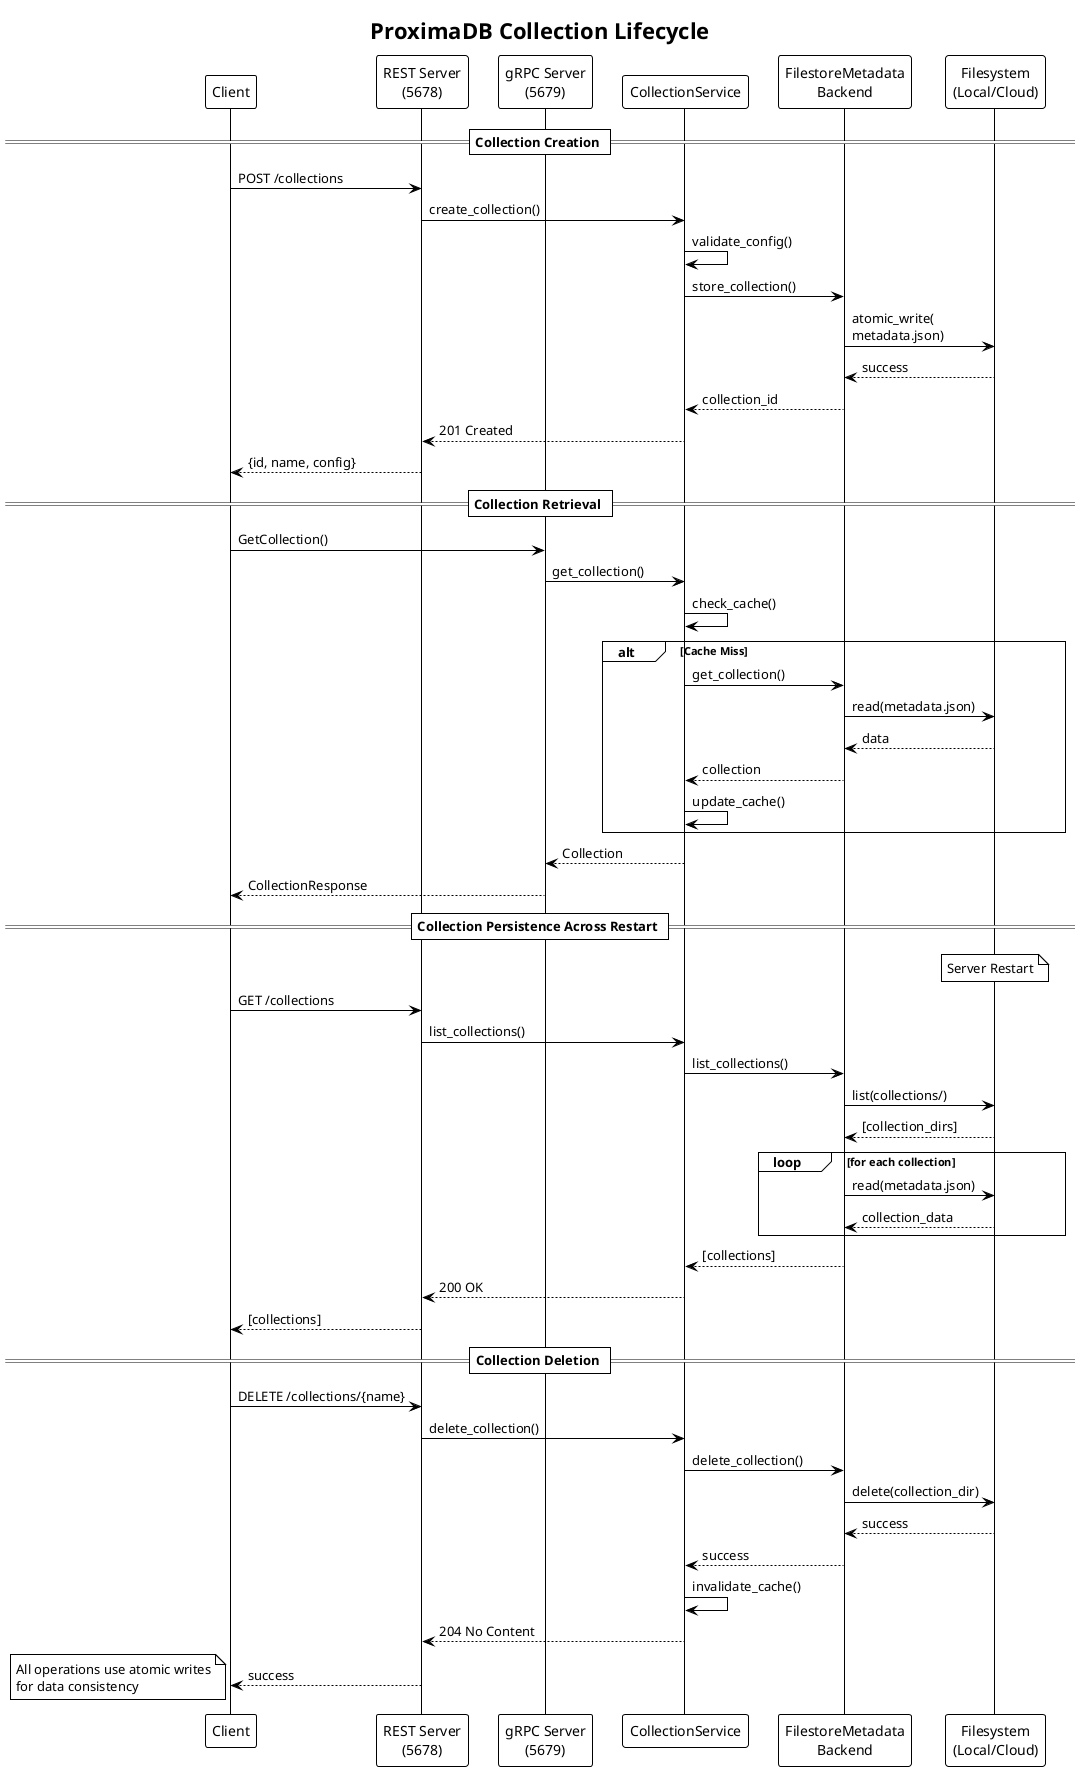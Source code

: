 @startuml Collection Lifecycle
!theme plain
title ProximaDB Collection Lifecycle

participant "Client" as Client
participant "REST Server\n(5678)" as REST
participant "gRPC Server\n(5679)" as gRPC
participant "CollectionService" as CS
participant "FilestoreMetadata\nBackend" as FMB
participant "Filesystem\n(Local/Cloud)" as FS

== Collection Creation ==
Client -> REST : POST /collections
REST -> CS : create_collection()
CS -> CS : validate_config()
CS -> FMB : store_collection()
FMB -> FS : atomic_write(\nmetadata.json)
FS --> FMB : success
FMB --> CS : collection_id
CS --> REST : 201 Created
REST --> Client : {id, name, config}

== Collection Retrieval ==
Client -> gRPC : GetCollection()
gRPC -> CS : get_collection()
CS -> CS : check_cache()
alt Cache Miss
  CS -> FMB : get_collection()
  FMB -> FS : read(metadata.json)
  FS --> FMB : data
  FMB --> CS : collection
  CS -> CS : update_cache()
end
CS --> gRPC : Collection
gRPC --> Client : CollectionResponse

== Collection Persistence Across Restart ==
note over FS : Server Restart
Client -> REST : GET /collections
REST -> CS : list_collections()
CS -> FMB : list_collections()
FMB -> FS : list(collections/)
FS --> FMB : [collection_dirs]
loop for each collection
  FMB -> FS : read(metadata.json)
  FS --> FMB : collection_data
end
FMB --> CS : [collections]
CS --> REST : 200 OK
REST --> Client : [collections]

== Collection Deletion ==
Client -> REST : DELETE /collections/{name}
REST -> CS : delete_collection()
CS -> FMB : delete_collection()
FMB -> FS : delete(collection_dir)
FS --> FMB : success
FMB --> CS : success
CS -> CS : invalidate_cache()
CS --> REST : 204 No Content
REST --> Client : success

note bottom : All operations use atomic writes\nfor data consistency

@enduml